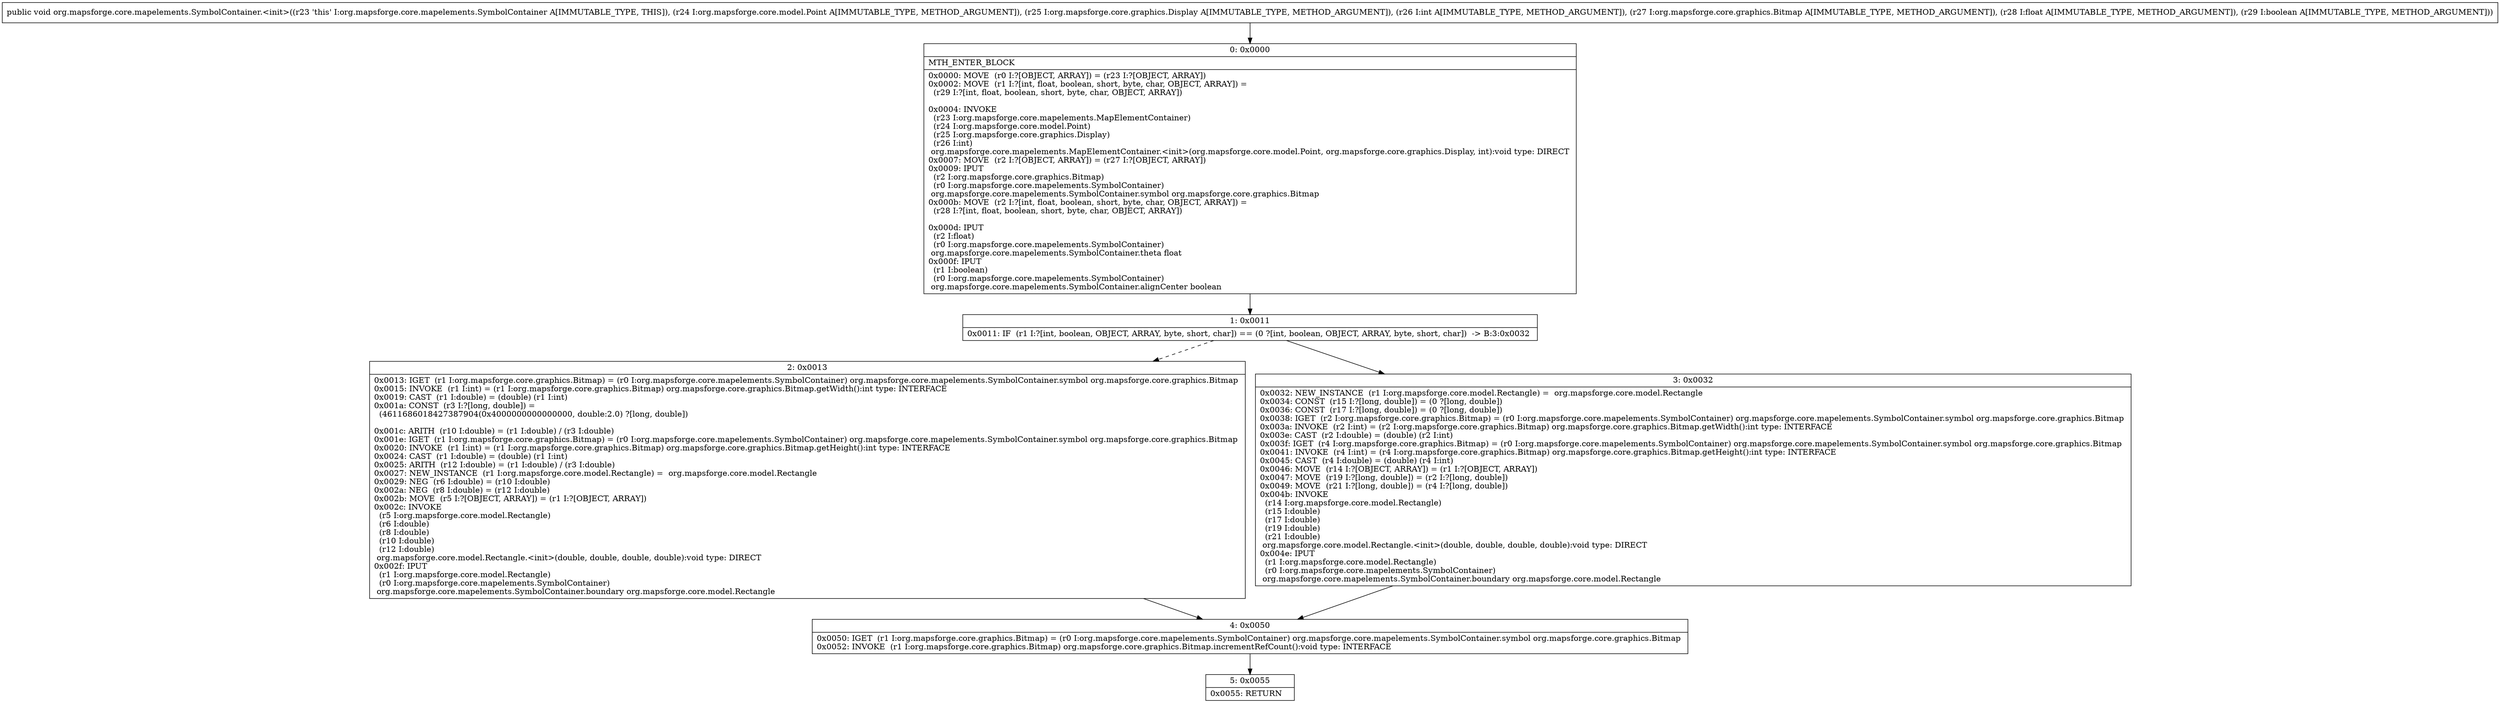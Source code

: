 digraph "CFG fororg.mapsforge.core.mapelements.SymbolContainer.\<init\>(Lorg\/mapsforge\/core\/model\/Point;Lorg\/mapsforge\/core\/graphics\/Display;ILorg\/mapsforge\/core\/graphics\/Bitmap;FZ)V" {
Node_0 [shape=record,label="{0\:\ 0x0000|MTH_ENTER_BLOCK\l|0x0000: MOVE  (r0 I:?[OBJECT, ARRAY]) = (r23 I:?[OBJECT, ARRAY]) \l0x0002: MOVE  (r1 I:?[int, float, boolean, short, byte, char, OBJECT, ARRAY]) = \l  (r29 I:?[int, float, boolean, short, byte, char, OBJECT, ARRAY])\l \l0x0004: INVOKE  \l  (r23 I:org.mapsforge.core.mapelements.MapElementContainer)\l  (r24 I:org.mapsforge.core.model.Point)\l  (r25 I:org.mapsforge.core.graphics.Display)\l  (r26 I:int)\l org.mapsforge.core.mapelements.MapElementContainer.\<init\>(org.mapsforge.core.model.Point, org.mapsforge.core.graphics.Display, int):void type: DIRECT \l0x0007: MOVE  (r2 I:?[OBJECT, ARRAY]) = (r27 I:?[OBJECT, ARRAY]) \l0x0009: IPUT  \l  (r2 I:org.mapsforge.core.graphics.Bitmap)\l  (r0 I:org.mapsforge.core.mapelements.SymbolContainer)\l org.mapsforge.core.mapelements.SymbolContainer.symbol org.mapsforge.core.graphics.Bitmap \l0x000b: MOVE  (r2 I:?[int, float, boolean, short, byte, char, OBJECT, ARRAY]) = \l  (r28 I:?[int, float, boolean, short, byte, char, OBJECT, ARRAY])\l \l0x000d: IPUT  \l  (r2 I:float)\l  (r0 I:org.mapsforge.core.mapelements.SymbolContainer)\l org.mapsforge.core.mapelements.SymbolContainer.theta float \l0x000f: IPUT  \l  (r1 I:boolean)\l  (r0 I:org.mapsforge.core.mapelements.SymbolContainer)\l org.mapsforge.core.mapelements.SymbolContainer.alignCenter boolean \l}"];
Node_1 [shape=record,label="{1\:\ 0x0011|0x0011: IF  (r1 I:?[int, boolean, OBJECT, ARRAY, byte, short, char]) == (0 ?[int, boolean, OBJECT, ARRAY, byte, short, char])  \-\> B:3:0x0032 \l}"];
Node_2 [shape=record,label="{2\:\ 0x0013|0x0013: IGET  (r1 I:org.mapsforge.core.graphics.Bitmap) = (r0 I:org.mapsforge.core.mapelements.SymbolContainer) org.mapsforge.core.mapelements.SymbolContainer.symbol org.mapsforge.core.graphics.Bitmap \l0x0015: INVOKE  (r1 I:int) = (r1 I:org.mapsforge.core.graphics.Bitmap) org.mapsforge.core.graphics.Bitmap.getWidth():int type: INTERFACE \l0x0019: CAST  (r1 I:double) = (double) (r1 I:int) \l0x001a: CONST  (r3 I:?[long, double]) = \l  (4611686018427387904(0x4000000000000000, double:2.0) ?[long, double])\l \l0x001c: ARITH  (r10 I:double) = (r1 I:double) \/ (r3 I:double) \l0x001e: IGET  (r1 I:org.mapsforge.core.graphics.Bitmap) = (r0 I:org.mapsforge.core.mapelements.SymbolContainer) org.mapsforge.core.mapelements.SymbolContainer.symbol org.mapsforge.core.graphics.Bitmap \l0x0020: INVOKE  (r1 I:int) = (r1 I:org.mapsforge.core.graphics.Bitmap) org.mapsforge.core.graphics.Bitmap.getHeight():int type: INTERFACE \l0x0024: CAST  (r1 I:double) = (double) (r1 I:int) \l0x0025: ARITH  (r12 I:double) = (r1 I:double) \/ (r3 I:double) \l0x0027: NEW_INSTANCE  (r1 I:org.mapsforge.core.model.Rectangle) =  org.mapsforge.core.model.Rectangle \l0x0029: NEG  (r6 I:double) = (r10 I:double) \l0x002a: NEG  (r8 I:double) = (r12 I:double) \l0x002b: MOVE  (r5 I:?[OBJECT, ARRAY]) = (r1 I:?[OBJECT, ARRAY]) \l0x002c: INVOKE  \l  (r5 I:org.mapsforge.core.model.Rectangle)\l  (r6 I:double)\l  (r8 I:double)\l  (r10 I:double)\l  (r12 I:double)\l org.mapsforge.core.model.Rectangle.\<init\>(double, double, double, double):void type: DIRECT \l0x002f: IPUT  \l  (r1 I:org.mapsforge.core.model.Rectangle)\l  (r0 I:org.mapsforge.core.mapelements.SymbolContainer)\l org.mapsforge.core.mapelements.SymbolContainer.boundary org.mapsforge.core.model.Rectangle \l}"];
Node_3 [shape=record,label="{3\:\ 0x0032|0x0032: NEW_INSTANCE  (r1 I:org.mapsforge.core.model.Rectangle) =  org.mapsforge.core.model.Rectangle \l0x0034: CONST  (r15 I:?[long, double]) = (0 ?[long, double]) \l0x0036: CONST  (r17 I:?[long, double]) = (0 ?[long, double]) \l0x0038: IGET  (r2 I:org.mapsforge.core.graphics.Bitmap) = (r0 I:org.mapsforge.core.mapelements.SymbolContainer) org.mapsforge.core.mapelements.SymbolContainer.symbol org.mapsforge.core.graphics.Bitmap \l0x003a: INVOKE  (r2 I:int) = (r2 I:org.mapsforge.core.graphics.Bitmap) org.mapsforge.core.graphics.Bitmap.getWidth():int type: INTERFACE \l0x003e: CAST  (r2 I:double) = (double) (r2 I:int) \l0x003f: IGET  (r4 I:org.mapsforge.core.graphics.Bitmap) = (r0 I:org.mapsforge.core.mapelements.SymbolContainer) org.mapsforge.core.mapelements.SymbolContainer.symbol org.mapsforge.core.graphics.Bitmap \l0x0041: INVOKE  (r4 I:int) = (r4 I:org.mapsforge.core.graphics.Bitmap) org.mapsforge.core.graphics.Bitmap.getHeight():int type: INTERFACE \l0x0045: CAST  (r4 I:double) = (double) (r4 I:int) \l0x0046: MOVE  (r14 I:?[OBJECT, ARRAY]) = (r1 I:?[OBJECT, ARRAY]) \l0x0047: MOVE  (r19 I:?[long, double]) = (r2 I:?[long, double]) \l0x0049: MOVE  (r21 I:?[long, double]) = (r4 I:?[long, double]) \l0x004b: INVOKE  \l  (r14 I:org.mapsforge.core.model.Rectangle)\l  (r15 I:double)\l  (r17 I:double)\l  (r19 I:double)\l  (r21 I:double)\l org.mapsforge.core.model.Rectangle.\<init\>(double, double, double, double):void type: DIRECT \l0x004e: IPUT  \l  (r1 I:org.mapsforge.core.model.Rectangle)\l  (r0 I:org.mapsforge.core.mapelements.SymbolContainer)\l org.mapsforge.core.mapelements.SymbolContainer.boundary org.mapsforge.core.model.Rectangle \l}"];
Node_4 [shape=record,label="{4\:\ 0x0050|0x0050: IGET  (r1 I:org.mapsforge.core.graphics.Bitmap) = (r0 I:org.mapsforge.core.mapelements.SymbolContainer) org.mapsforge.core.mapelements.SymbolContainer.symbol org.mapsforge.core.graphics.Bitmap \l0x0052: INVOKE  (r1 I:org.mapsforge.core.graphics.Bitmap) org.mapsforge.core.graphics.Bitmap.incrementRefCount():void type: INTERFACE \l}"];
Node_5 [shape=record,label="{5\:\ 0x0055|0x0055: RETURN   \l}"];
MethodNode[shape=record,label="{public void org.mapsforge.core.mapelements.SymbolContainer.\<init\>((r23 'this' I:org.mapsforge.core.mapelements.SymbolContainer A[IMMUTABLE_TYPE, THIS]), (r24 I:org.mapsforge.core.model.Point A[IMMUTABLE_TYPE, METHOD_ARGUMENT]), (r25 I:org.mapsforge.core.graphics.Display A[IMMUTABLE_TYPE, METHOD_ARGUMENT]), (r26 I:int A[IMMUTABLE_TYPE, METHOD_ARGUMENT]), (r27 I:org.mapsforge.core.graphics.Bitmap A[IMMUTABLE_TYPE, METHOD_ARGUMENT]), (r28 I:float A[IMMUTABLE_TYPE, METHOD_ARGUMENT]), (r29 I:boolean A[IMMUTABLE_TYPE, METHOD_ARGUMENT])) }"];
MethodNode -> Node_0;
Node_0 -> Node_1;
Node_1 -> Node_2[style=dashed];
Node_1 -> Node_3;
Node_2 -> Node_4;
Node_3 -> Node_4;
Node_4 -> Node_5;
}

